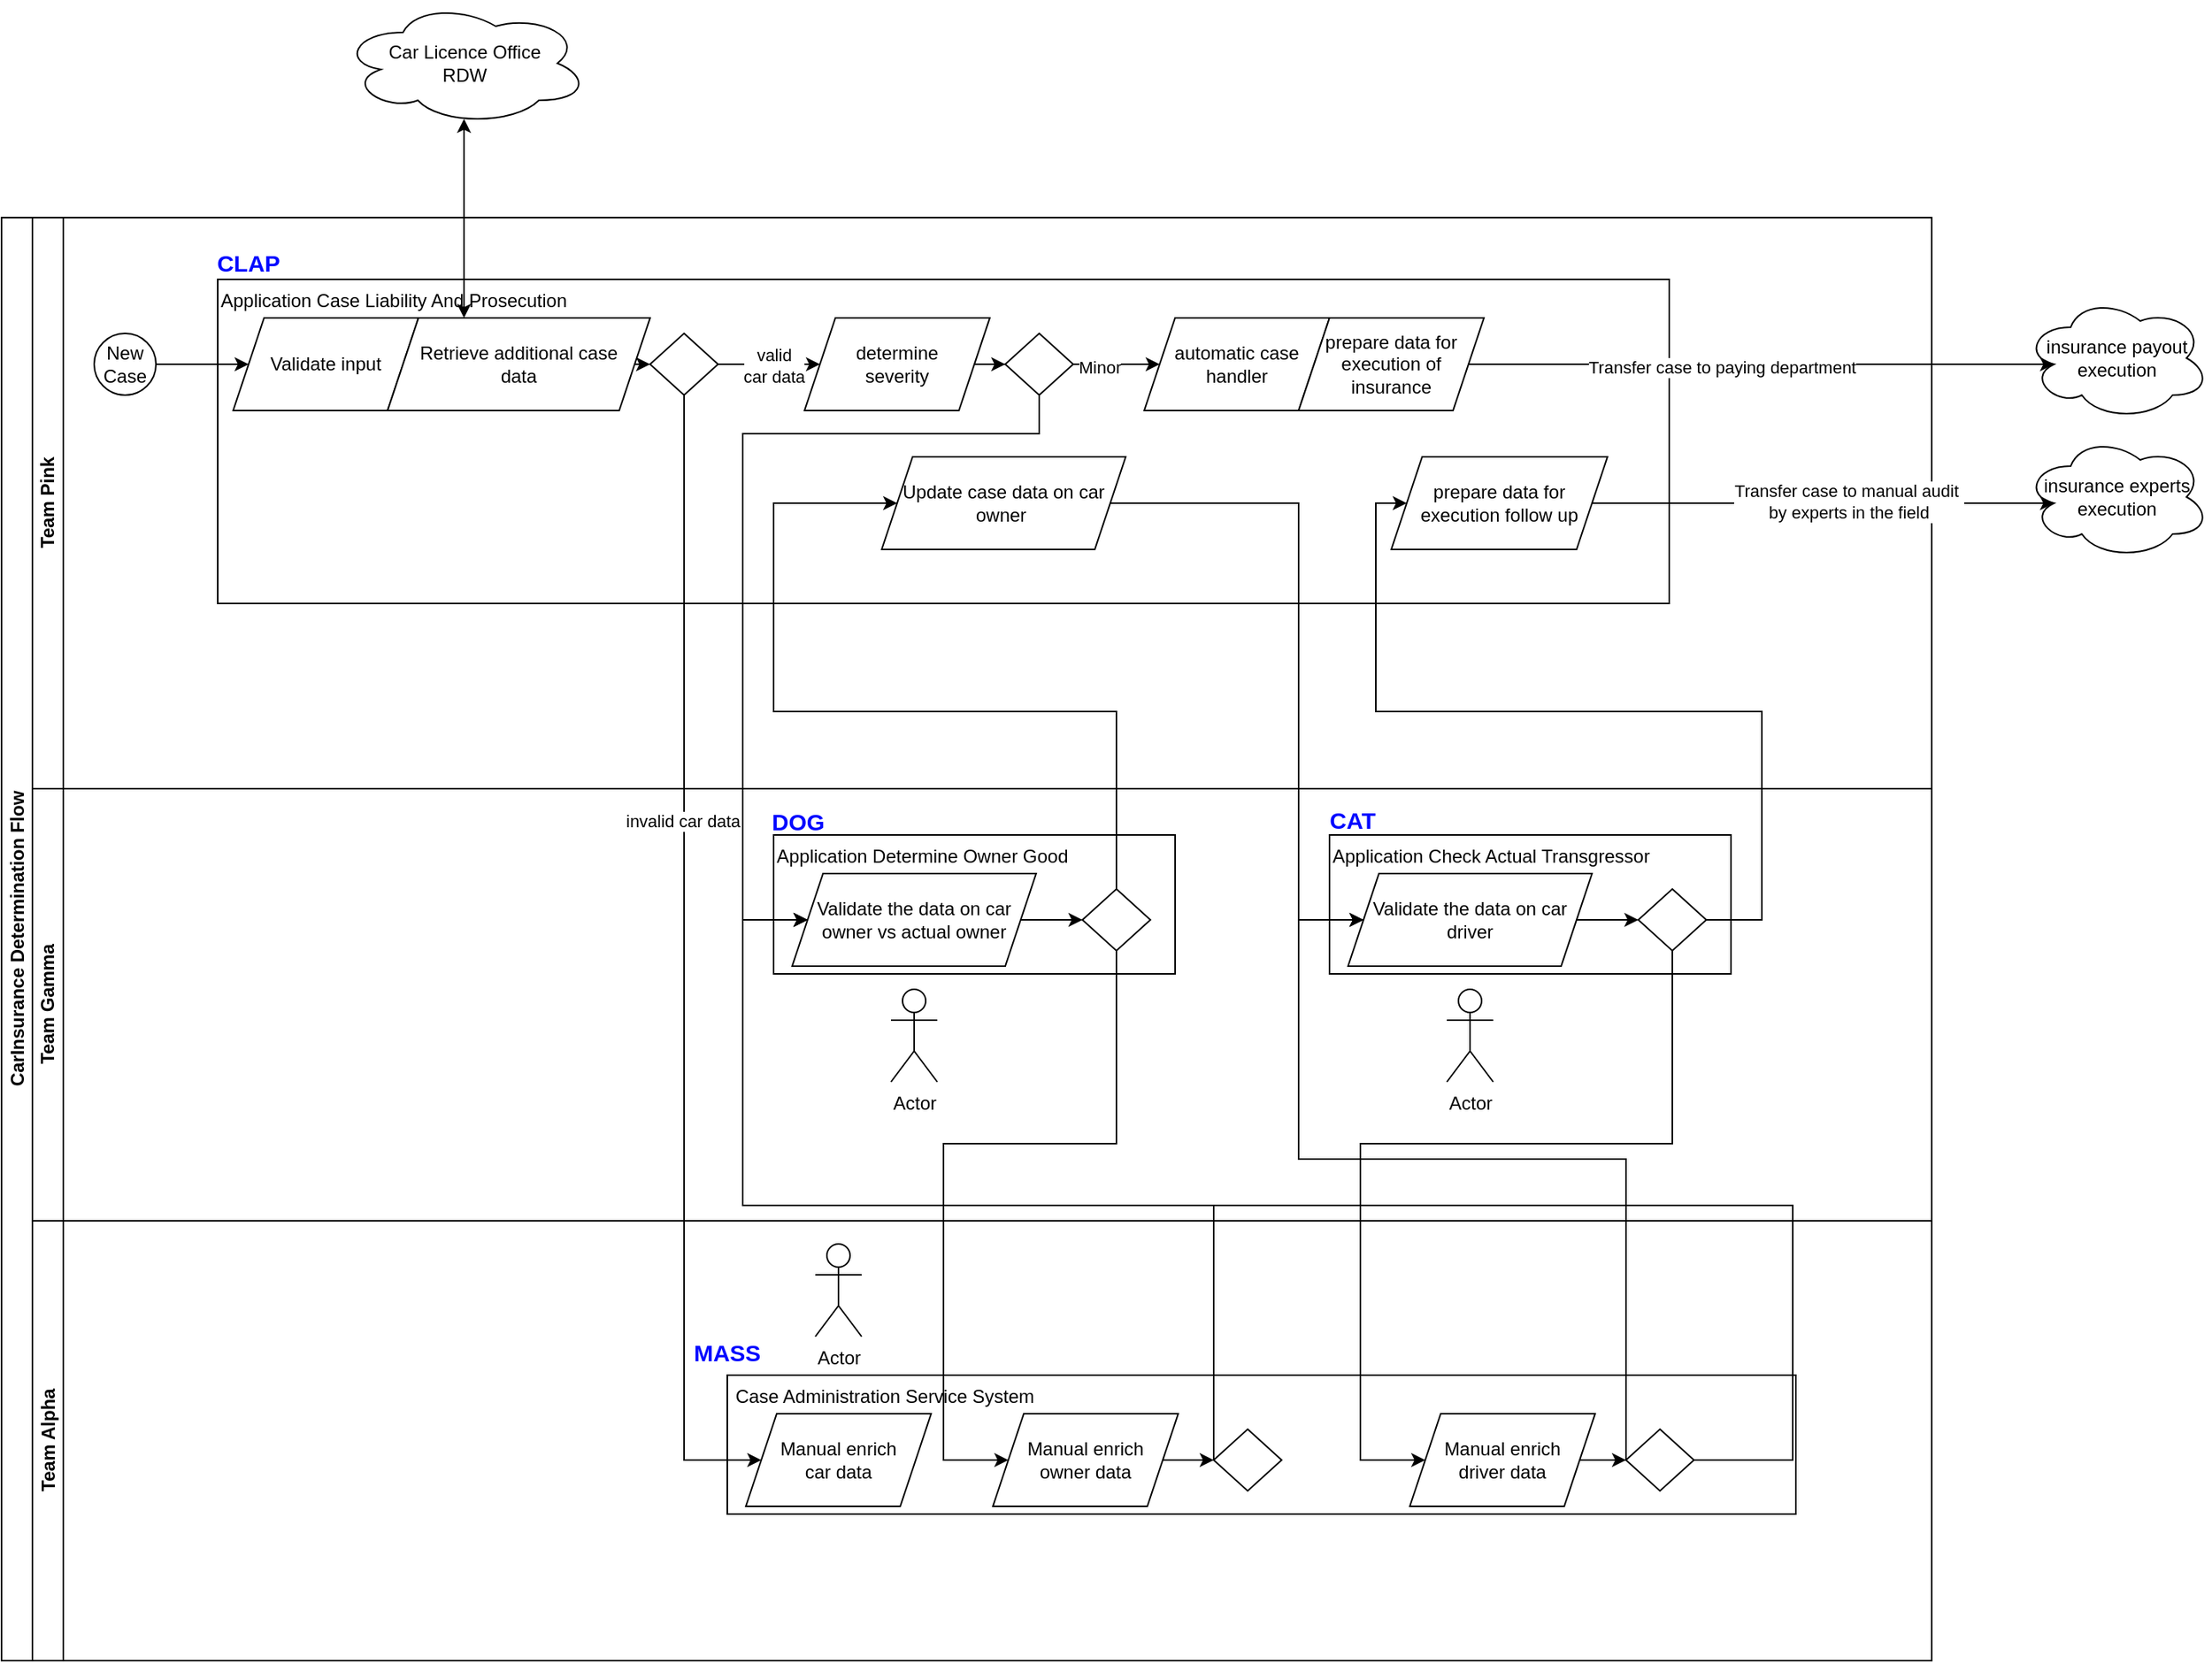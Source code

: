 <mxfile version="22.0.3" type="device">
  <diagram id="prtHgNgQTEPvFCAcTncT" name="Page-1">
    <mxGraphModel dx="1101" dy="2011" grid="1" gridSize="10" guides="1" tooltips="1" connect="1" arrows="1" fold="1" page="1" pageScale="1" pageWidth="827" pageHeight="1169" math="0" shadow="0">
      <root>
        <mxCell id="0" />
        <mxCell id="1" parent="0" />
        <mxCell id="dNxyNK7c78bLwvsdeMH5-19" value="CarInsurance Determination Flow" style="swimlane;html=1;childLayout=stackLayout;resizeParent=1;resizeParentMax=0;horizontal=0;startSize=20;horizontalStack=0;" parent="1" vertex="1">
          <mxGeometry x="20" y="120" width="1250" height="935" as="geometry" />
        </mxCell>
        <mxCell id="dNxyNK7c78bLwvsdeMH5-20" value="Team Pink" style="swimlane;html=1;startSize=20;horizontal=0;" parent="dNxyNK7c78bLwvsdeMH5-19" vertex="1">
          <mxGeometry x="20" width="1230" height="370" as="geometry" />
        </mxCell>
        <mxCell id="dNxyNK7c78bLwvsdeMH5-23" value="New Case" style="ellipse;whiteSpace=wrap;html=1;" parent="dNxyNK7c78bLwvsdeMH5-20" vertex="1">
          <mxGeometry x="40" y="75" width="40" height="40" as="geometry" />
        </mxCell>
        <mxCell id="dNxyNK7c78bLwvsdeMH5-24" value="Application Case Liability And Prosecution" style="rounded=0;whiteSpace=wrap;html=1;fontFamily=Helvetica;fontSize=12;fontColor=#000000;align=left;verticalAlign=top;" parent="dNxyNK7c78bLwvsdeMH5-20" vertex="1">
          <mxGeometry x="120" y="40" width="940" height="210" as="geometry" />
        </mxCell>
        <mxCell id="JLahKmmvktKveG1mE4vH-2" value="Validate input" style="shape=parallelogram;perimeter=parallelogramPerimeter;whiteSpace=wrap;html=1;fixedSize=1;" parent="dNxyNK7c78bLwvsdeMH5-20" vertex="1">
          <mxGeometry x="130" y="65" width="120" height="60" as="geometry" />
        </mxCell>
        <mxCell id="JLahKmmvktKveG1mE4vH-9" style="edgeStyle=orthogonalEdgeStyle;rounded=0;orthogonalLoop=1;jettySize=auto;html=1;exitX=1;exitY=0.5;exitDx=0;exitDy=0;entryX=0;entryY=0.5;entryDx=0;entryDy=0;" parent="dNxyNK7c78bLwvsdeMH5-20" source="JLahKmmvktKveG1mE4vH-3" target="JLahKmmvktKveG1mE4vH-8" edge="1">
          <mxGeometry relative="1" as="geometry" />
        </mxCell>
        <mxCell id="JLahKmmvktKveG1mE4vH-3" value="Retrieve additional case&lt;br&gt;data" style="shape=parallelogram;perimeter=parallelogramPerimeter;whiteSpace=wrap;html=1;fixedSize=1;" parent="dNxyNK7c78bLwvsdeMH5-20" vertex="1">
          <mxGeometry x="230" y="65" width="170" height="60" as="geometry" />
        </mxCell>
        <mxCell id="JLahKmmvktKveG1mE4vH-19" value="" style="edgeStyle=orthogonalEdgeStyle;rounded=0;orthogonalLoop=1;jettySize=auto;html=1;entryX=0;entryY=0.5;entryDx=0;entryDy=0;" parent="dNxyNK7c78bLwvsdeMH5-20" source="JLahKmmvktKveG1mE4vH-8" target="JLahKmmvktKveG1mE4vH-21" edge="1">
          <mxGeometry relative="1" as="geometry">
            <mxPoint x="483" y="95" as="targetPoint" />
          </mxGeometry>
        </mxCell>
        <mxCell id="JLahKmmvktKveG1mE4vH-20" value="valid &lt;br&gt;car data&lt;br&gt;" style="edgeLabel;html=1;align=center;verticalAlign=middle;resizable=0;points=[];" parent="JLahKmmvktKveG1mE4vH-19" vertex="1" connectable="0">
          <mxGeometry x="0.08" y="-1" relative="1" as="geometry">
            <mxPoint as="offset" />
          </mxGeometry>
        </mxCell>
        <mxCell id="JLahKmmvktKveG1mE4vH-8" value="" style="rhombus;whiteSpace=wrap;html=1;" parent="dNxyNK7c78bLwvsdeMH5-20" vertex="1">
          <mxGeometry x="400" y="75" width="44" height="40" as="geometry" />
        </mxCell>
        <mxCell id="JLahKmmvktKveG1mE4vH-24" value="" style="edgeStyle=orthogonalEdgeStyle;rounded=0;orthogonalLoop=1;jettySize=auto;html=1;" parent="dNxyNK7c78bLwvsdeMH5-20" source="JLahKmmvktKveG1mE4vH-21" target="JLahKmmvktKveG1mE4vH-23" edge="1">
          <mxGeometry relative="1" as="geometry" />
        </mxCell>
        <mxCell id="JLahKmmvktKveG1mE4vH-21" value="determine &lt;br&gt;severity" style="shape=parallelogram;perimeter=parallelogramPerimeter;whiteSpace=wrap;html=1;fixedSize=1;" parent="dNxyNK7c78bLwvsdeMH5-20" vertex="1">
          <mxGeometry x="500" y="65" width="120" height="60" as="geometry" />
        </mxCell>
        <mxCell id="JLahKmmvktKveG1mE4vH-28" value="" style="edgeStyle=orthogonalEdgeStyle;rounded=0;orthogonalLoop=1;jettySize=auto;html=1;" parent="dNxyNK7c78bLwvsdeMH5-20" source="JLahKmmvktKveG1mE4vH-23" target="JLahKmmvktKveG1mE4vH-25" edge="1">
          <mxGeometry relative="1" as="geometry" />
        </mxCell>
        <mxCell id="JLahKmmvktKveG1mE4vH-31" value="Minor" style="edgeLabel;html=1;align=center;verticalAlign=middle;resizable=0;points=[];" parent="JLahKmmvktKveG1mE4vH-28" vertex="1" connectable="0">
          <mxGeometry x="-0.393" y="-2" relative="1" as="geometry">
            <mxPoint as="offset" />
          </mxGeometry>
        </mxCell>
        <mxCell id="JLahKmmvktKveG1mE4vH-23" value="" style="rhombus;whiteSpace=wrap;html=1;" parent="dNxyNK7c78bLwvsdeMH5-20" vertex="1">
          <mxGeometry x="630" y="75" width="44" height="40" as="geometry" />
        </mxCell>
        <mxCell id="JLahKmmvktKveG1mE4vH-25" value="automatic case handler" style="shape=parallelogram;perimeter=parallelogramPerimeter;whiteSpace=wrap;html=1;fixedSize=1;" parent="dNxyNK7c78bLwvsdeMH5-20" vertex="1">
          <mxGeometry x="720" y="65" width="120" height="60" as="geometry" />
        </mxCell>
        <mxCell id="JLahKmmvktKveG1mE4vH-26" value="prepare data for execution of insurance" style="shape=parallelogram;perimeter=parallelogramPerimeter;whiteSpace=wrap;html=1;fixedSize=1;" parent="dNxyNK7c78bLwvsdeMH5-20" vertex="1">
          <mxGeometry x="820" y="65" width="120" height="60" as="geometry" />
        </mxCell>
        <mxCell id="JLahKmmvktKveG1mE4vH-65" value="prepare data for execution follow up" style="shape=parallelogram;perimeter=parallelogramPerimeter;whiteSpace=wrap;html=1;fixedSize=1;" parent="dNxyNK7c78bLwvsdeMH5-20" vertex="1">
          <mxGeometry x="880" y="155" width="140" height="60" as="geometry" />
        </mxCell>
        <mxCell id="odWeHe8WMvh3HsmHUbko-1" value="Update case data on car owner&amp;nbsp;" style="shape=parallelogram;perimeter=parallelogramPerimeter;whiteSpace=wrap;html=1;fixedSize=1;" parent="dNxyNK7c78bLwvsdeMH5-20" vertex="1">
          <mxGeometry x="550" y="155" width="158" height="60" as="geometry" />
        </mxCell>
        <mxCell id="odWeHe8WMvh3HsmHUbko-3" value="&lt;b&gt;&lt;font color=&quot;#0008ff&quot; style=&quot;font-size: 15px;&quot;&gt;CLAP&lt;/font&gt;&lt;/b&gt;" style="text;html=1;strokeColor=none;fillColor=none;align=center;verticalAlign=middle;whiteSpace=wrap;rounded=0;" parent="dNxyNK7c78bLwvsdeMH5-20" vertex="1">
          <mxGeometry x="110" y="14" width="60" height="30" as="geometry" />
        </mxCell>
        <mxCell id="JLahKmmvktKveG1mE4vH-11" value="" style="edgeStyle=orthogonalEdgeStyle;rounded=0;orthogonalLoop=1;jettySize=auto;html=1;" parent="dNxyNK7c78bLwvsdeMH5-20" source="dNxyNK7c78bLwvsdeMH5-23" target="JLahKmmvktKveG1mE4vH-2" edge="1">
          <mxGeometry relative="1" as="geometry" />
        </mxCell>
        <mxCell id="dNxyNK7c78bLwvsdeMH5-21" value="Team Gamma" style="swimlane;html=1;startSize=20;horizontal=0;" parent="dNxyNK7c78bLwvsdeMH5-19" vertex="1">
          <mxGeometry x="20" y="370" width="1230" height="280" as="geometry" />
        </mxCell>
        <mxCell id="JLahKmmvktKveG1mE4vH-32" value="Application Determine Owner Good" style="rounded=0;whiteSpace=wrap;html=1;fontFamily=Helvetica;fontSize=12;fontColor=#000000;align=left;verticalAlign=top;" parent="dNxyNK7c78bLwvsdeMH5-21" vertex="1">
          <mxGeometry x="480" y="30" width="260" height="90" as="geometry" />
        </mxCell>
        <mxCell id="JLahKmmvktKveG1mE4vH-33" value="Validate the data on car owner vs actual owner" style="shape=parallelogram;perimeter=parallelogramPerimeter;whiteSpace=wrap;html=1;fixedSize=1;" parent="dNxyNK7c78bLwvsdeMH5-21" vertex="1">
          <mxGeometry x="492" y="55" width="158" height="60" as="geometry" />
        </mxCell>
        <mxCell id="JLahKmmvktKveG1mE4vH-36" value="Application Check Actual Transgressor" style="rounded=0;whiteSpace=wrap;html=1;fontFamily=Helvetica;fontSize=12;fontColor=#000000;align=left;verticalAlign=top;" parent="dNxyNK7c78bLwvsdeMH5-21" vertex="1">
          <mxGeometry x="840" y="30" width="260" height="90" as="geometry" />
        </mxCell>
        <mxCell id="JLahKmmvktKveG1mE4vH-44" style="edgeStyle=orthogonalEdgeStyle;rounded=0;orthogonalLoop=1;jettySize=auto;html=1;exitX=1;exitY=0.5;exitDx=0;exitDy=0;entryX=0;entryY=0.5;entryDx=0;entryDy=0;" parent="dNxyNK7c78bLwvsdeMH5-21" source="JLahKmmvktKveG1mE4vH-37" target="JLahKmmvktKveG1mE4vH-43" edge="1">
          <mxGeometry relative="1" as="geometry" />
        </mxCell>
        <mxCell id="JLahKmmvktKveG1mE4vH-37" value="Validate the data on car driver" style="shape=parallelogram;perimeter=parallelogramPerimeter;whiteSpace=wrap;html=1;fixedSize=1;" parent="dNxyNK7c78bLwvsdeMH5-21" vertex="1">
          <mxGeometry x="852" y="55" width="158" height="60" as="geometry" />
        </mxCell>
        <mxCell id="JLahKmmvktKveG1mE4vH-38" value="" style="rhombus;whiteSpace=wrap;html=1;" parent="dNxyNK7c78bLwvsdeMH5-21" vertex="1">
          <mxGeometry x="680" y="65" width="44" height="40" as="geometry" />
        </mxCell>
        <mxCell id="JLahKmmvktKveG1mE4vH-39" value="" style="endArrow=classic;html=1;rounded=0;entryX=0;entryY=0.5;entryDx=0;entryDy=0;exitX=1;exitY=0.5;exitDx=0;exitDy=0;" parent="dNxyNK7c78bLwvsdeMH5-21" source="JLahKmmvktKveG1mE4vH-33" target="JLahKmmvktKveG1mE4vH-38" edge="1">
          <mxGeometry width="50" height="50" relative="1" as="geometry">
            <mxPoint x="460" y="100" as="sourcePoint" />
            <mxPoint x="510" y="50" as="targetPoint" />
          </mxGeometry>
        </mxCell>
        <mxCell id="JLahKmmvktKveG1mE4vH-41" value="Actor" style="shape=umlActor;verticalLabelPosition=bottom;verticalAlign=top;html=1;outlineConnect=0;" parent="dNxyNK7c78bLwvsdeMH5-21" vertex="1">
          <mxGeometry x="556" y="130" width="30" height="60" as="geometry" />
        </mxCell>
        <mxCell id="JLahKmmvktKveG1mE4vH-42" value="Actor" style="shape=umlActor;verticalLabelPosition=bottom;verticalAlign=top;html=1;outlineConnect=0;" parent="dNxyNK7c78bLwvsdeMH5-21" vertex="1">
          <mxGeometry x="916" y="130" width="30" height="60" as="geometry" />
        </mxCell>
        <mxCell id="JLahKmmvktKveG1mE4vH-43" value="" style="rhombus;whiteSpace=wrap;html=1;" parent="dNxyNK7c78bLwvsdeMH5-21" vertex="1">
          <mxGeometry x="1040" y="65" width="44" height="40" as="geometry" />
        </mxCell>
        <mxCell id="odWeHe8WMvh3HsmHUbko-4" value="&lt;b&gt;&lt;font color=&quot;#0008ff&quot; style=&quot;font-size: 15px;&quot;&gt;DOG&lt;/font&gt;&lt;/b&gt;" style="text;html=1;strokeColor=none;fillColor=none;align=center;verticalAlign=middle;whiteSpace=wrap;rounded=0;" parent="dNxyNK7c78bLwvsdeMH5-21" vertex="1">
          <mxGeometry x="466" y="6" width="60" height="30" as="geometry" />
        </mxCell>
        <mxCell id="odWeHe8WMvh3HsmHUbko-5" value="&lt;b&gt;&lt;font color=&quot;#0008ff&quot; style=&quot;font-size: 15px;&quot;&gt;CAT&lt;/font&gt;&lt;/b&gt;" style="text;html=1;strokeColor=none;fillColor=none;align=center;verticalAlign=middle;whiteSpace=wrap;rounded=0;" parent="dNxyNK7c78bLwvsdeMH5-21" vertex="1">
          <mxGeometry x="825" y="5" width="60" height="30" as="geometry" />
        </mxCell>
        <mxCell id="dNxyNK7c78bLwvsdeMH5-22" value="Team Alpha" style="swimlane;html=1;startSize=20;horizontal=0;" parent="dNxyNK7c78bLwvsdeMH5-19" vertex="1">
          <mxGeometry x="20" y="650" width="1230" height="285" as="geometry" />
        </mxCell>
        <mxCell id="JLahKmmvktKveG1mE4vH-13" value="&amp;nbsp;Case Administration Service System" style="rounded=0;whiteSpace=wrap;html=1;fontFamily=Helvetica;fontSize=12;fontColor=#000000;align=left;verticalAlign=top;" parent="dNxyNK7c78bLwvsdeMH5-22" vertex="1">
          <mxGeometry x="450" y="100" width="692" height="90" as="geometry" />
        </mxCell>
        <mxCell id="JLahKmmvktKveG1mE4vH-14" value="Manual enrich&lt;br&gt;car data" style="shape=parallelogram;perimeter=parallelogramPerimeter;whiteSpace=wrap;html=1;fixedSize=1;" parent="dNxyNK7c78bLwvsdeMH5-22" vertex="1">
          <mxGeometry x="462" y="125" width="120" height="60" as="geometry" />
        </mxCell>
        <mxCell id="JLahKmmvktKveG1mE4vH-10" value="Actor" style="shape=umlActor;verticalLabelPosition=bottom;verticalAlign=top;html=1;outlineConnect=0;" parent="dNxyNK7c78bLwvsdeMH5-22" vertex="1">
          <mxGeometry x="507" y="15" width="30" height="60" as="geometry" />
        </mxCell>
        <mxCell id="JLahKmmvktKveG1mE4vH-52" value="" style="edgeStyle=orthogonalEdgeStyle;rounded=0;orthogonalLoop=1;jettySize=auto;html=1;" parent="dNxyNK7c78bLwvsdeMH5-22" source="JLahKmmvktKveG1mE4vH-47" target="JLahKmmvktKveG1mE4vH-50" edge="1">
          <mxGeometry relative="1" as="geometry" />
        </mxCell>
        <mxCell id="JLahKmmvktKveG1mE4vH-47" value="Manual enrich&lt;br&gt;owner data" style="shape=parallelogram;perimeter=parallelogramPerimeter;whiteSpace=wrap;html=1;fixedSize=1;" parent="dNxyNK7c78bLwvsdeMH5-22" vertex="1">
          <mxGeometry x="622" y="125" width="120" height="60" as="geometry" />
        </mxCell>
        <mxCell id="JLahKmmvktKveG1mE4vH-53" value="" style="edgeStyle=orthogonalEdgeStyle;rounded=0;orthogonalLoop=1;jettySize=auto;html=1;" parent="dNxyNK7c78bLwvsdeMH5-22" source="JLahKmmvktKveG1mE4vH-48" target="JLahKmmvktKveG1mE4vH-51" edge="1">
          <mxGeometry relative="1" as="geometry" />
        </mxCell>
        <mxCell id="JLahKmmvktKveG1mE4vH-48" value="Manual enrich&lt;br&gt;driver data" style="shape=parallelogram;perimeter=parallelogramPerimeter;whiteSpace=wrap;html=1;fixedSize=1;" parent="dNxyNK7c78bLwvsdeMH5-22" vertex="1">
          <mxGeometry x="892" y="125" width="120" height="60" as="geometry" />
        </mxCell>
        <mxCell id="JLahKmmvktKveG1mE4vH-50" value="" style="rhombus;whiteSpace=wrap;html=1;" parent="dNxyNK7c78bLwvsdeMH5-22" vertex="1">
          <mxGeometry x="765" y="135" width="44" height="40" as="geometry" />
        </mxCell>
        <mxCell id="JLahKmmvktKveG1mE4vH-51" value="" style="rhombus;whiteSpace=wrap;html=1;" parent="dNxyNK7c78bLwvsdeMH5-22" vertex="1">
          <mxGeometry x="1032" y="135" width="44" height="40" as="geometry" />
        </mxCell>
        <mxCell id="odWeHe8WMvh3HsmHUbko-6" value="&lt;b&gt;&lt;font color=&quot;#0008ff&quot; style=&quot;font-size: 15px;&quot;&gt;MASS&lt;/font&gt;&lt;/b&gt;" style="text;html=1;strokeColor=none;fillColor=none;align=center;verticalAlign=middle;whiteSpace=wrap;rounded=0;" parent="dNxyNK7c78bLwvsdeMH5-22" vertex="1">
          <mxGeometry x="420" y="70" width="60" height="30" as="geometry" />
        </mxCell>
        <mxCell id="JLahKmmvktKveG1mE4vH-12" value="" style="endArrow=classic;html=1;rounded=0;exitX=0.5;exitY=1;exitDx=0;exitDy=0;entryX=0;entryY=0.5;entryDx=0;entryDy=0;" parent="dNxyNK7c78bLwvsdeMH5-19" source="JLahKmmvktKveG1mE4vH-8" target="JLahKmmvktKveG1mE4vH-14" edge="1">
          <mxGeometry width="50" height="50" relative="1" as="geometry">
            <mxPoint x="437" y="390" as="sourcePoint" />
            <mxPoint x="470" y="365" as="targetPoint" />
            <Array as="points">
              <mxPoint x="442" y="805" />
            </Array>
          </mxGeometry>
        </mxCell>
        <mxCell id="JLahKmmvktKveG1mE4vH-17" value="invalid car data" style="edgeLabel;html=1;align=center;verticalAlign=middle;resizable=0;points=[];" parent="JLahKmmvktKveG1mE4vH-12" vertex="1" connectable="0">
          <mxGeometry x="-0.255" y="-1" relative="1" as="geometry">
            <mxPoint as="offset" />
          </mxGeometry>
        </mxCell>
        <mxCell id="JLahKmmvktKveG1mE4vH-35" value="" style="edgeStyle=orthogonalEdgeStyle;rounded=0;orthogonalLoop=1;jettySize=auto;html=1;entryX=0;entryY=0.5;entryDx=0;entryDy=0;" parent="dNxyNK7c78bLwvsdeMH5-19" source="JLahKmmvktKveG1mE4vH-23" target="JLahKmmvktKveG1mE4vH-33" edge="1">
          <mxGeometry relative="1" as="geometry">
            <Array as="points">
              <mxPoint x="672" y="140" />
              <mxPoint x="480" y="140" />
              <mxPoint x="480" y="455" />
            </Array>
          </mxGeometry>
        </mxCell>
        <mxCell id="JLahKmmvktKveG1mE4vH-45" style="edgeStyle=orthogonalEdgeStyle;rounded=0;orthogonalLoop=1;jettySize=auto;html=1;exitX=1;exitY=0.5;exitDx=0;exitDy=0;entryX=0;entryY=0.5;entryDx=0;entryDy=0;" parent="dNxyNK7c78bLwvsdeMH5-19" source="JLahKmmvktKveG1mE4vH-43" target="JLahKmmvktKveG1mE4vH-65" edge="1">
          <mxGeometry relative="1" as="geometry">
            <mxPoint x="1170" y="455" as="targetPoint" />
            <Array as="points">
              <mxPoint x="1140" y="455" />
              <mxPoint x="1140" y="320" />
              <mxPoint x="890" y="320" />
              <mxPoint x="890" y="185" />
            </Array>
          </mxGeometry>
        </mxCell>
        <mxCell id="JLahKmmvktKveG1mE4vH-49" style="edgeStyle=orthogonalEdgeStyle;rounded=0;orthogonalLoop=1;jettySize=auto;html=1;exitX=0.5;exitY=1;exitDx=0;exitDy=0;entryX=0;entryY=0.5;entryDx=0;entryDy=0;" parent="dNxyNK7c78bLwvsdeMH5-19" source="JLahKmmvktKveG1mE4vH-38" target="JLahKmmvktKveG1mE4vH-47" edge="1">
          <mxGeometry relative="1" as="geometry">
            <Array as="points">
              <mxPoint x="722" y="600" />
              <mxPoint x="610" y="600" />
              <mxPoint x="610" y="805" />
            </Array>
          </mxGeometry>
        </mxCell>
        <mxCell id="JLahKmmvktKveG1mE4vH-55" value="" style="edgeStyle=orthogonalEdgeStyle;rounded=0;orthogonalLoop=1;jettySize=auto;html=1;entryX=0;entryY=0.5;entryDx=0;entryDy=0;" parent="dNxyNK7c78bLwvsdeMH5-19" source="JLahKmmvktKveG1mE4vH-50" target="JLahKmmvktKveG1mE4vH-33" edge="1">
          <mxGeometry relative="1" as="geometry">
            <Array as="points">
              <mxPoint x="785" y="640" />
              <mxPoint x="480" y="640" />
              <mxPoint x="480" y="455" />
            </Array>
          </mxGeometry>
        </mxCell>
        <mxCell id="JLahKmmvktKveG1mE4vH-57" value="" style="edgeStyle=orthogonalEdgeStyle;rounded=0;orthogonalLoop=1;jettySize=auto;html=1;entryX=0;entryY=0.5;entryDx=0;entryDy=0;" parent="dNxyNK7c78bLwvsdeMH5-19" source="JLahKmmvktKveG1mE4vH-43" target="JLahKmmvktKveG1mE4vH-48" edge="1">
          <mxGeometry relative="1" as="geometry">
            <mxPoint x="1082" y="575" as="targetPoint" />
            <Array as="points">
              <mxPoint x="1082" y="600" />
              <mxPoint x="880" y="600" />
              <mxPoint x="880" y="805" />
            </Array>
          </mxGeometry>
        </mxCell>
        <mxCell id="JLahKmmvktKveG1mE4vH-59" value="" style="edgeStyle=orthogonalEdgeStyle;rounded=0;orthogonalLoop=1;jettySize=auto;html=1;entryX=0;entryY=0.5;entryDx=0;entryDy=0;" parent="dNxyNK7c78bLwvsdeMH5-19" source="JLahKmmvktKveG1mE4vH-51" target="JLahKmmvktKveG1mE4vH-37" edge="1">
          <mxGeometry relative="1" as="geometry">
            <mxPoint x="1052" y="685" as="targetPoint" />
            <Array as="points">
              <mxPoint x="1052" y="610" />
              <mxPoint x="840" y="610" />
              <mxPoint x="840" y="455" />
            </Array>
          </mxGeometry>
        </mxCell>
        <mxCell id="JLahKmmvktKveG1mE4vH-63" style="edgeStyle=orthogonalEdgeStyle;rounded=0;orthogonalLoop=1;jettySize=auto;html=1;entryX=0;entryY=0.5;entryDx=0;entryDy=0;" parent="dNxyNK7c78bLwvsdeMH5-19" source="JLahKmmvktKveG1mE4vH-51" target="JLahKmmvktKveG1mE4vH-33" edge="1">
          <mxGeometry relative="1" as="geometry">
            <Array as="points">
              <mxPoint x="1160" y="805" />
              <mxPoint x="1160" y="640" />
              <mxPoint x="480" y="640" />
              <mxPoint x="480" y="455" />
            </Array>
          </mxGeometry>
        </mxCell>
        <mxCell id="JLahKmmvktKveG1mE4vH-40" value="" style="edgeStyle=orthogonalEdgeStyle;rounded=0;orthogonalLoop=1;jettySize=auto;html=1;entryX=0;entryY=0.5;entryDx=0;entryDy=0;" parent="dNxyNK7c78bLwvsdeMH5-19" source="JLahKmmvktKveG1mE4vH-38" target="odWeHe8WMvh3HsmHUbko-1" edge="1">
          <mxGeometry relative="1" as="geometry">
            <Array as="points">
              <mxPoint x="722" y="320" />
              <mxPoint x="500" y="320" />
              <mxPoint x="500" y="185" />
            </Array>
          </mxGeometry>
        </mxCell>
        <mxCell id="odWeHe8WMvh3HsmHUbko-2" style="edgeStyle=orthogonalEdgeStyle;rounded=0;orthogonalLoop=1;jettySize=auto;html=1;exitX=1;exitY=0.5;exitDx=0;exitDy=0;entryX=0;entryY=0.5;entryDx=0;entryDy=0;" parent="dNxyNK7c78bLwvsdeMH5-19" source="odWeHe8WMvh3HsmHUbko-1" target="JLahKmmvktKveG1mE4vH-37" edge="1">
          <mxGeometry relative="1" as="geometry">
            <Array as="points">
              <mxPoint x="840" y="185" />
              <mxPoint x="840" y="455" />
            </Array>
          </mxGeometry>
        </mxCell>
        <mxCell id="JLahKmmvktKveG1mE4vH-4" value="Car Licence Office&lt;br&gt;RDW" style="ellipse;shape=cloud;whiteSpace=wrap;html=1;" parent="1" vertex="1">
          <mxGeometry x="240" y="-20" width="160" height="80" as="geometry" />
        </mxCell>
        <mxCell id="JLahKmmvktKveG1mE4vH-5" value="" style="endArrow=classic;html=1;rounded=0;endFill=1;startArrow=classic;startFill=1;entryX=0.55;entryY=0.95;entryDx=0;entryDy=0;entryPerimeter=0;" parent="1" edge="1">
          <mxGeometry width="50" height="50" relative="1" as="geometry">
            <mxPoint x="319.5" y="185" as="sourcePoint" />
            <mxPoint x="319.5" y="56" as="targetPoint" />
            <Array as="points" />
          </mxGeometry>
        </mxCell>
        <mxCell id="JLahKmmvktKveG1mE4vH-27" value="insurance payout execution" style="ellipse;shape=cloud;whiteSpace=wrap;html=1;" parent="1" vertex="1">
          <mxGeometry x="1330" y="171" width="120" height="80" as="geometry" />
        </mxCell>
        <mxCell id="JLahKmmvktKveG1mE4vH-30" value="" style="edgeStyle=orthogonalEdgeStyle;rounded=0;orthogonalLoop=1;jettySize=auto;html=1;entryX=0.16;entryY=0.55;entryDx=0;entryDy=0;entryPerimeter=0;" parent="1" source="JLahKmmvktKveG1mE4vH-26" target="JLahKmmvktKveG1mE4vH-27" edge="1">
          <mxGeometry relative="1" as="geometry">
            <mxPoint x="1120" y="215" as="targetPoint" />
          </mxGeometry>
        </mxCell>
        <mxCell id="JLahKmmvktKveG1mE4vH-64" value="Transfer case to paying department" style="edgeLabel;html=1;align=center;verticalAlign=middle;resizable=0;points=[];" parent="JLahKmmvktKveG1mE4vH-30" vertex="1" connectable="0">
          <mxGeometry x="-0.135" y="-2" relative="1" as="geometry">
            <mxPoint as="offset" />
          </mxGeometry>
        </mxCell>
        <mxCell id="JLahKmmvktKveG1mE4vH-66" value="insurance experts execution" style="ellipse;shape=cloud;whiteSpace=wrap;html=1;" parent="1" vertex="1">
          <mxGeometry x="1330" y="261" width="120" height="80" as="geometry" />
        </mxCell>
        <mxCell id="JLahKmmvktKveG1mE4vH-67" style="edgeStyle=orthogonalEdgeStyle;rounded=0;orthogonalLoop=1;jettySize=auto;html=1;exitX=1;exitY=0.5;exitDx=0;exitDy=0;entryX=0.16;entryY=0.55;entryDx=0;entryDy=0;entryPerimeter=0;" parent="1" source="JLahKmmvktKveG1mE4vH-65" target="JLahKmmvktKveG1mE4vH-66" edge="1">
          <mxGeometry relative="1" as="geometry" />
        </mxCell>
        <mxCell id="JLahKmmvktKveG1mE4vH-68" value="Transfer case to manual audit&amp;nbsp; &lt;br&gt;by experts in the field" style="edgeLabel;html=1;align=center;verticalAlign=middle;resizable=0;points=[];" parent="JLahKmmvktKveG1mE4vH-67" vertex="1" connectable="0">
          <mxGeometry x="0.106" y="1" relative="1" as="geometry">
            <mxPoint as="offset" />
          </mxGeometry>
        </mxCell>
      </root>
    </mxGraphModel>
  </diagram>
</mxfile>
